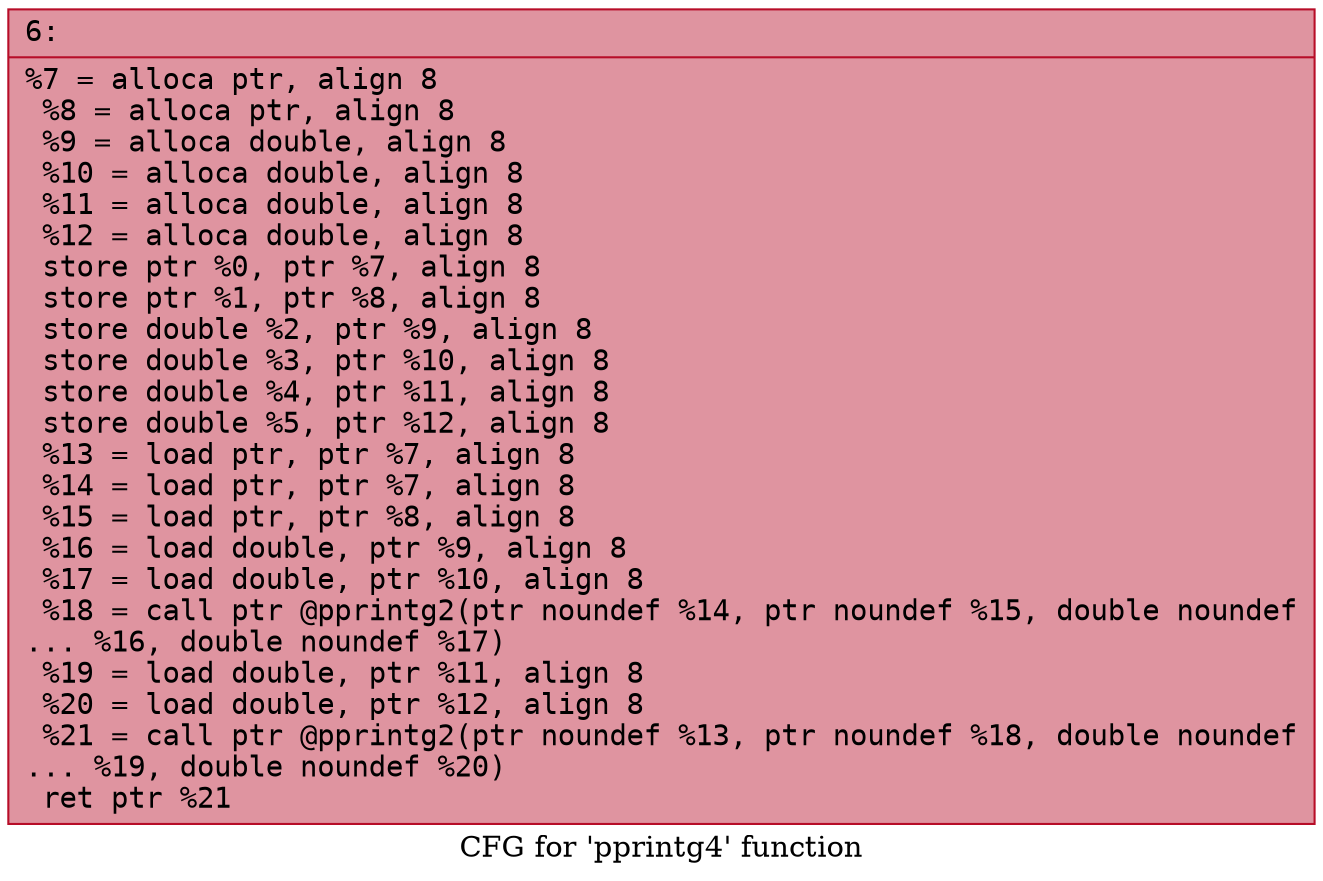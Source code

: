 digraph "CFG for 'pprintg4' function" {
	label="CFG for 'pprintg4' function";

	Node0x600003362760 [shape=record,color="#b70d28ff", style=filled, fillcolor="#b70d2870" fontname="Courier",label="{6:\l|  %7 = alloca ptr, align 8\l  %8 = alloca ptr, align 8\l  %9 = alloca double, align 8\l  %10 = alloca double, align 8\l  %11 = alloca double, align 8\l  %12 = alloca double, align 8\l  store ptr %0, ptr %7, align 8\l  store ptr %1, ptr %8, align 8\l  store double %2, ptr %9, align 8\l  store double %3, ptr %10, align 8\l  store double %4, ptr %11, align 8\l  store double %5, ptr %12, align 8\l  %13 = load ptr, ptr %7, align 8\l  %14 = load ptr, ptr %7, align 8\l  %15 = load ptr, ptr %8, align 8\l  %16 = load double, ptr %9, align 8\l  %17 = load double, ptr %10, align 8\l  %18 = call ptr @pprintg2(ptr noundef %14, ptr noundef %15, double noundef\l... %16, double noundef %17)\l  %19 = load double, ptr %11, align 8\l  %20 = load double, ptr %12, align 8\l  %21 = call ptr @pprintg2(ptr noundef %13, ptr noundef %18, double noundef\l... %19, double noundef %20)\l  ret ptr %21\l}"];
}

